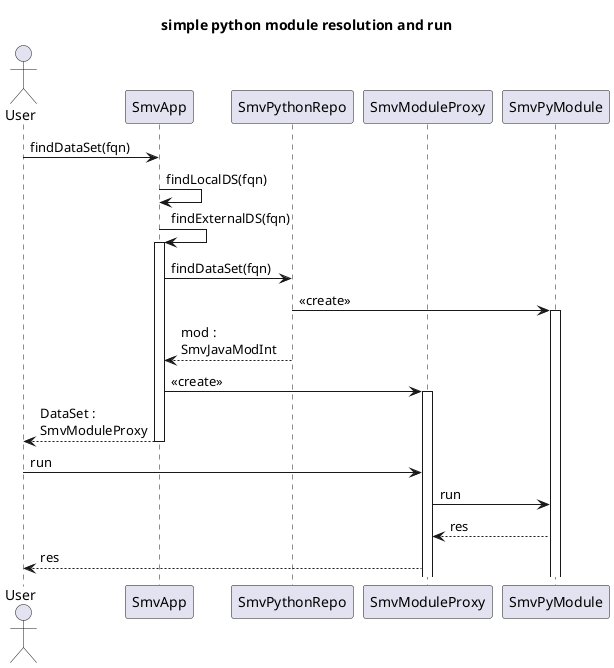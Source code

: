 @startuml
title simple python module resolution and run

Actor User
Participant SmvApp as app
Participant SmvPythonRepo as repo
Participant SmvModuleProxy as prox
Participant SmvPyModule as pymod
'Participant SmvApp
'Participant SmvApp

User -> app : findDataSet(fqn)
app -> app : findLocalDS(fqn)
app -> app : findExternalDS(fqn)
activate app
  app -> repo : findDataSet(fqn)
  repo -> pymod : <<create>>
  activate pymod
  repo --> app : mod :\nSmvJavaModInt
  app -> prox : <<create>>
  activate prox
  app --> User : DataSet :\nSmvModuleProxy
deactivate app

User -> prox : run
prox -> pymod : run
pymod --> prox : res
prox --> User : res

@enduml
